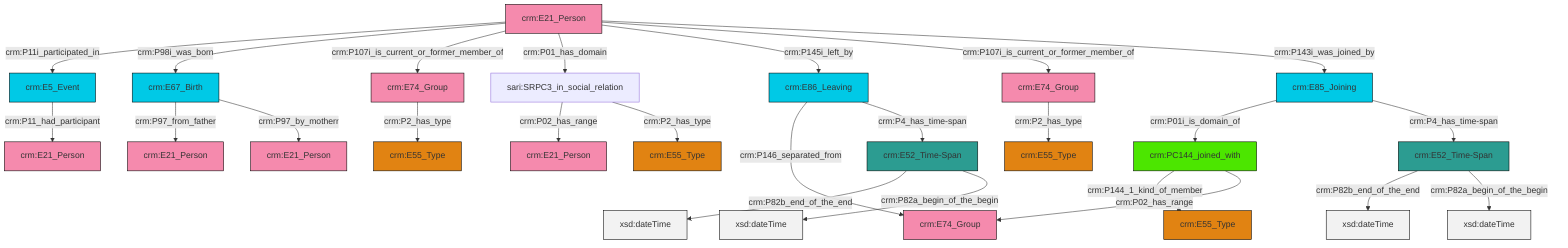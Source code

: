 graph TD
classDef Literal fill:#f2f2f2,stroke:#000000;
classDef CRM_Entity fill:#FFFFFF,stroke:#000000;
classDef Temporal_Entity fill:#00C9E6, stroke:#000000;
classDef Type fill:#E18312, stroke:#000000;
classDef Time-Span fill:#2C9C91, stroke:#000000;
classDef Appellation fill:#FFEB7F, stroke:#000000;
classDef Place fill:#008836, stroke:#000000;
classDef Persistent_Item fill:#B266B2, stroke:#000000;
classDef Conceptual_Object fill:#FFD700, stroke:#000000;
classDef Physical_Thing fill:#D2B48C, stroke:#000000;
classDef Actor fill:#f58aad, stroke:#000000;
classDef PC_Classes fill:#4ce600, stroke:#000000;
classDef Multi fill:#cccccc,stroke:#000000;

4["crm:E52_Time-Span"]:::Time-Span -->|crm:P82b_end_of_the_end| 5[xsd:dateTime]:::Literal
6["crm:PC144_joined_with"]:::PC_Classes -->|crm:P144_1_kind_of_member| 0["crm:E55_Type"]:::Type
4["crm:E52_Time-Span"]:::Time-Span -->|crm:P82a_begin_of_the_begin| 7[xsd:dateTime]:::Literal
9["crm:E21_Person"]:::Actor -->|crm:P11i_participated_in| 10["crm:E5_Event"]:::Temporal_Entity
11["crm:E52_Time-Span"]:::Time-Span -->|crm:P82b_end_of_the_end| 12[xsd:dateTime]:::Literal
2["crm:E85_Joining"]:::Temporal_Entity -->|crm:P01i_is_domain_of| 6["crm:PC144_joined_with"]:::PC_Classes
15["crm:E67_Birth"]:::Temporal_Entity -->|crm:P97_from_father| 16["crm:E21_Person"]:::Actor
9["crm:E21_Person"]:::Actor -->|crm:P98i_was_born| 15["crm:E67_Birth"]:::Temporal_Entity
10["crm:E5_Event"]:::Temporal_Entity -->|crm:P11_had_participant| 20["crm:E21_Person"]:::Actor
13["crm:E86_Leaving"]:::Temporal_Entity -->|crm:P146_separated_from| 24["crm:E74_Group"]:::Actor
13["crm:E86_Leaving"]:::Temporal_Entity -->|crm:P4_has_time-span| 4["crm:E52_Time-Span"]:::Time-Span
28["crm:E74_Group"]:::Actor -->|crm:P2_has_type| 29["crm:E55_Type"]:::Type
15["crm:E67_Birth"]:::Temporal_Entity -->|crm:P97_by_motherr| 30["crm:E21_Person"]:::Actor
9["crm:E21_Person"]:::Actor -->|crm:P107i_is_current_or_former_member_of| 32["crm:E74_Group"]:::Actor
2["crm:E85_Joining"]:::Temporal_Entity -->|crm:P4_has_time-span| 11["crm:E52_Time-Span"]:::Time-Span
9["crm:E21_Person"]:::Actor -->|crm:P01_has_domain| 34["sari:SRPC3_in_social_relation"]:::Default
32["crm:E74_Group"]:::Actor -->|crm:P2_has_type| 17["crm:E55_Type"]:::Type
6["crm:PC144_joined_with"]:::PC_Classes -->|crm:P02_has_range| 24["crm:E74_Group"]:::Actor
9["crm:E21_Person"]:::Actor -->|crm:P145i_left_by| 13["crm:E86_Leaving"]:::Temporal_Entity
9["crm:E21_Person"]:::Actor -->|crm:P107i_is_current_or_former_member_of| 28["crm:E74_Group"]:::Actor
34["sari:SRPC3_in_social_relation"]:::Default -->|crm:P02_has_range| 21["crm:E21_Person"]:::Actor
34["sari:SRPC3_in_social_relation"]:::Default -->|crm:P2_has_type| 25["crm:E55_Type"]:::Type
9["crm:E21_Person"]:::Actor -->|crm:P143i_was_joined_by| 2["crm:E85_Joining"]:::Temporal_Entity
11["crm:E52_Time-Span"]:::Time-Span -->|crm:P82a_begin_of_the_begin| 46[xsd:dateTime]:::Literal